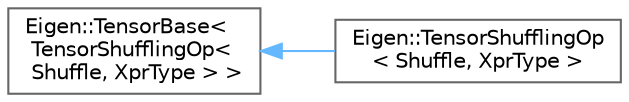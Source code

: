 digraph "类继承关系图"
{
 // LATEX_PDF_SIZE
  bgcolor="transparent";
  edge [fontname=Helvetica,fontsize=10,labelfontname=Helvetica,labelfontsize=10];
  node [fontname=Helvetica,fontsize=10,shape=box,height=0.2,width=0.4];
  rankdir="LR";
  Node0 [id="Node000000",label="Eigen::TensorBase\<\l TensorShufflingOp\<\l Shuffle, XprType \> \>",height=0.2,width=0.4,color="grey40", fillcolor="white", style="filled",URL="$class_eigen_1_1_tensor_base.html",tooltip=" "];
  Node0 -> Node1 [id="edge4771_Node000000_Node000001",dir="back",color="steelblue1",style="solid",tooltip=" "];
  Node1 [id="Node000001",label="Eigen::TensorShufflingOp\l\< Shuffle, XprType \>",height=0.2,width=0.4,color="grey40", fillcolor="white", style="filled",URL="$class_eigen_1_1_tensor_shuffling_op.html",tooltip=" "];
}
